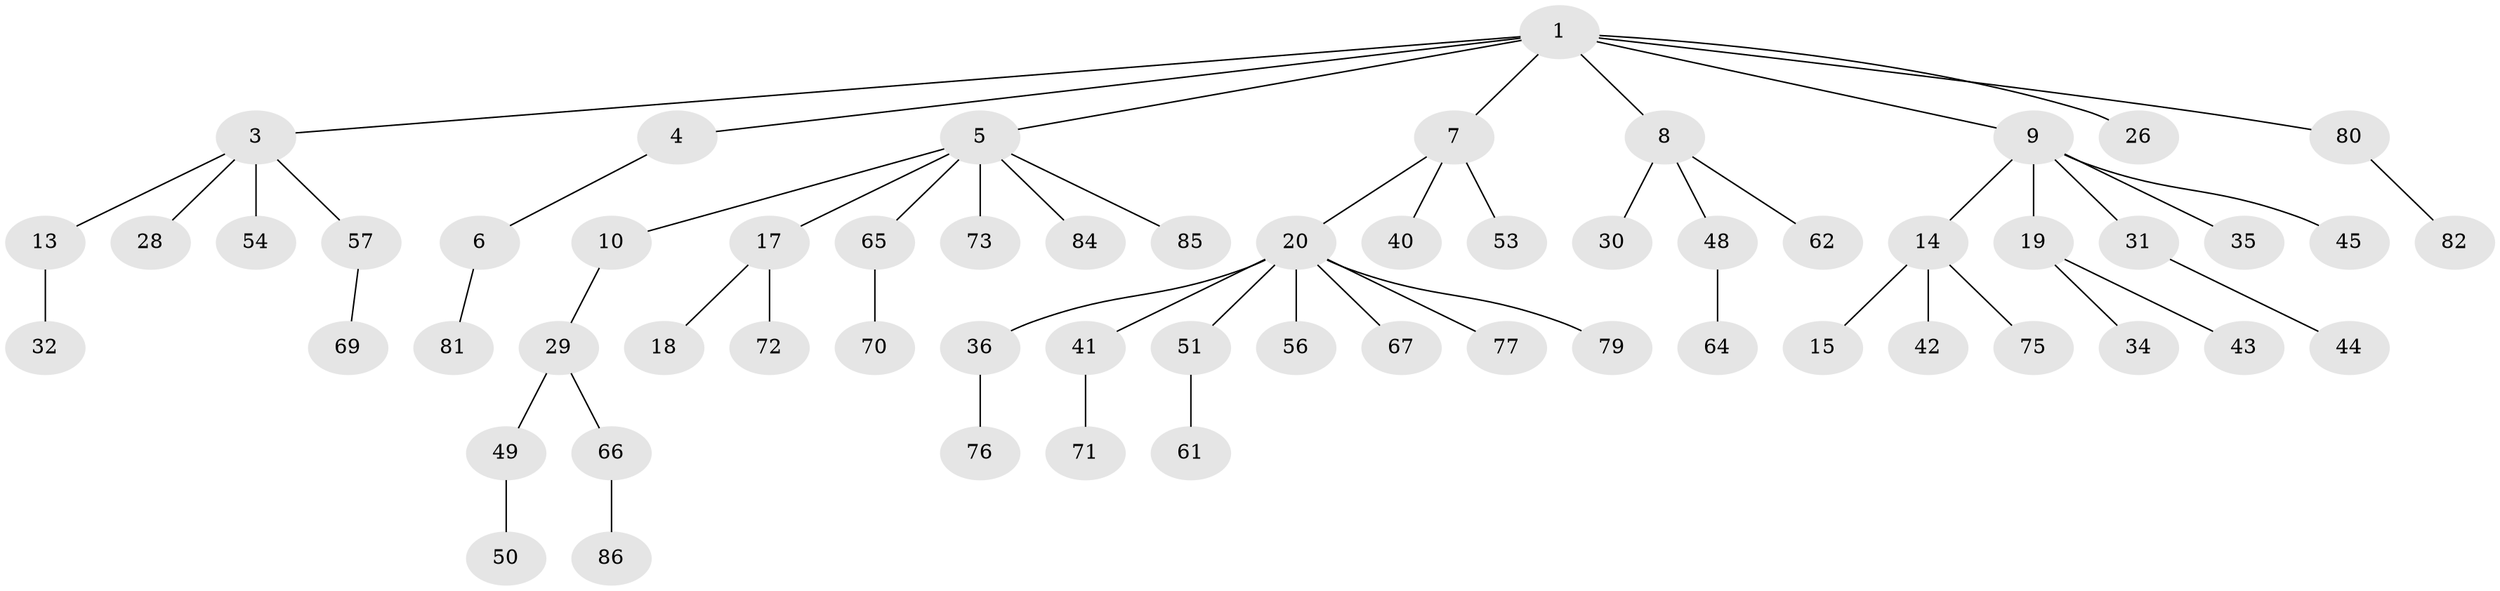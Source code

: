 // original degree distribution, {6: 0.023255813953488372, 4: 0.046511627906976744, 5: 0.05813953488372093, 2: 0.27906976744186046, 3: 0.06976744186046512, 1: 0.5116279069767442, 7: 0.011627906976744186}
// Generated by graph-tools (version 1.1) at 2025/19/03/04/25 18:19:19]
// undirected, 60 vertices, 59 edges
graph export_dot {
graph [start="1"]
  node [color=gray90,style=filled];
  1 [super="+2"];
  3 [super="+52"];
  4;
  5 [super="+59+11+74"];
  6 [super="+25"];
  7 [super="+33"];
  8 [super="+23+63"];
  9 [super="+12"];
  10;
  13 [super="+46+16"];
  14 [super="+27"];
  15;
  17;
  18;
  19 [super="+21"];
  20 [super="+22"];
  26;
  28;
  29 [super="+83+37"];
  30;
  31;
  32 [super="+38"];
  34;
  35;
  36 [super="+39"];
  40;
  41;
  42;
  43;
  44;
  45 [super="+55"];
  48;
  49;
  50;
  51;
  53 [super="+58"];
  54;
  56;
  57;
  61;
  62;
  64 [super="+78"];
  65 [super="+68"];
  66;
  67;
  69;
  70;
  71;
  72;
  73;
  75;
  76;
  77;
  79;
  80;
  81;
  82;
  84;
  85;
  86;
  1 -- 3;
  1 -- 5;
  1 -- 7;
  1 -- 8;
  1 -- 9;
  1 -- 80;
  1 -- 26;
  1 -- 4;
  3 -- 13;
  3 -- 28;
  3 -- 57;
  3 -- 54;
  4 -- 6;
  5 -- 10;
  5 -- 17;
  5 -- 85;
  5 -- 84;
  5 -- 65;
  5 -- 73;
  6 -- 81;
  7 -- 20;
  7 -- 40;
  7 -- 53;
  8 -- 48;
  8 -- 62;
  8 -- 30;
  9 -- 14;
  9 -- 19;
  9 -- 45;
  9 -- 35;
  9 -- 31;
  10 -- 29;
  13 -- 32;
  14 -- 15;
  14 -- 42;
  14 -- 75;
  17 -- 18;
  17 -- 72;
  19 -- 43;
  19 -- 34;
  20 -- 36;
  20 -- 41;
  20 -- 56;
  20 -- 67;
  20 -- 79;
  20 -- 51;
  20 -- 77;
  29 -- 66;
  29 -- 49;
  31 -- 44;
  36 -- 76;
  41 -- 71;
  48 -- 64;
  49 -- 50;
  51 -- 61;
  57 -- 69;
  65 -- 70;
  66 -- 86;
  80 -- 82;
}
